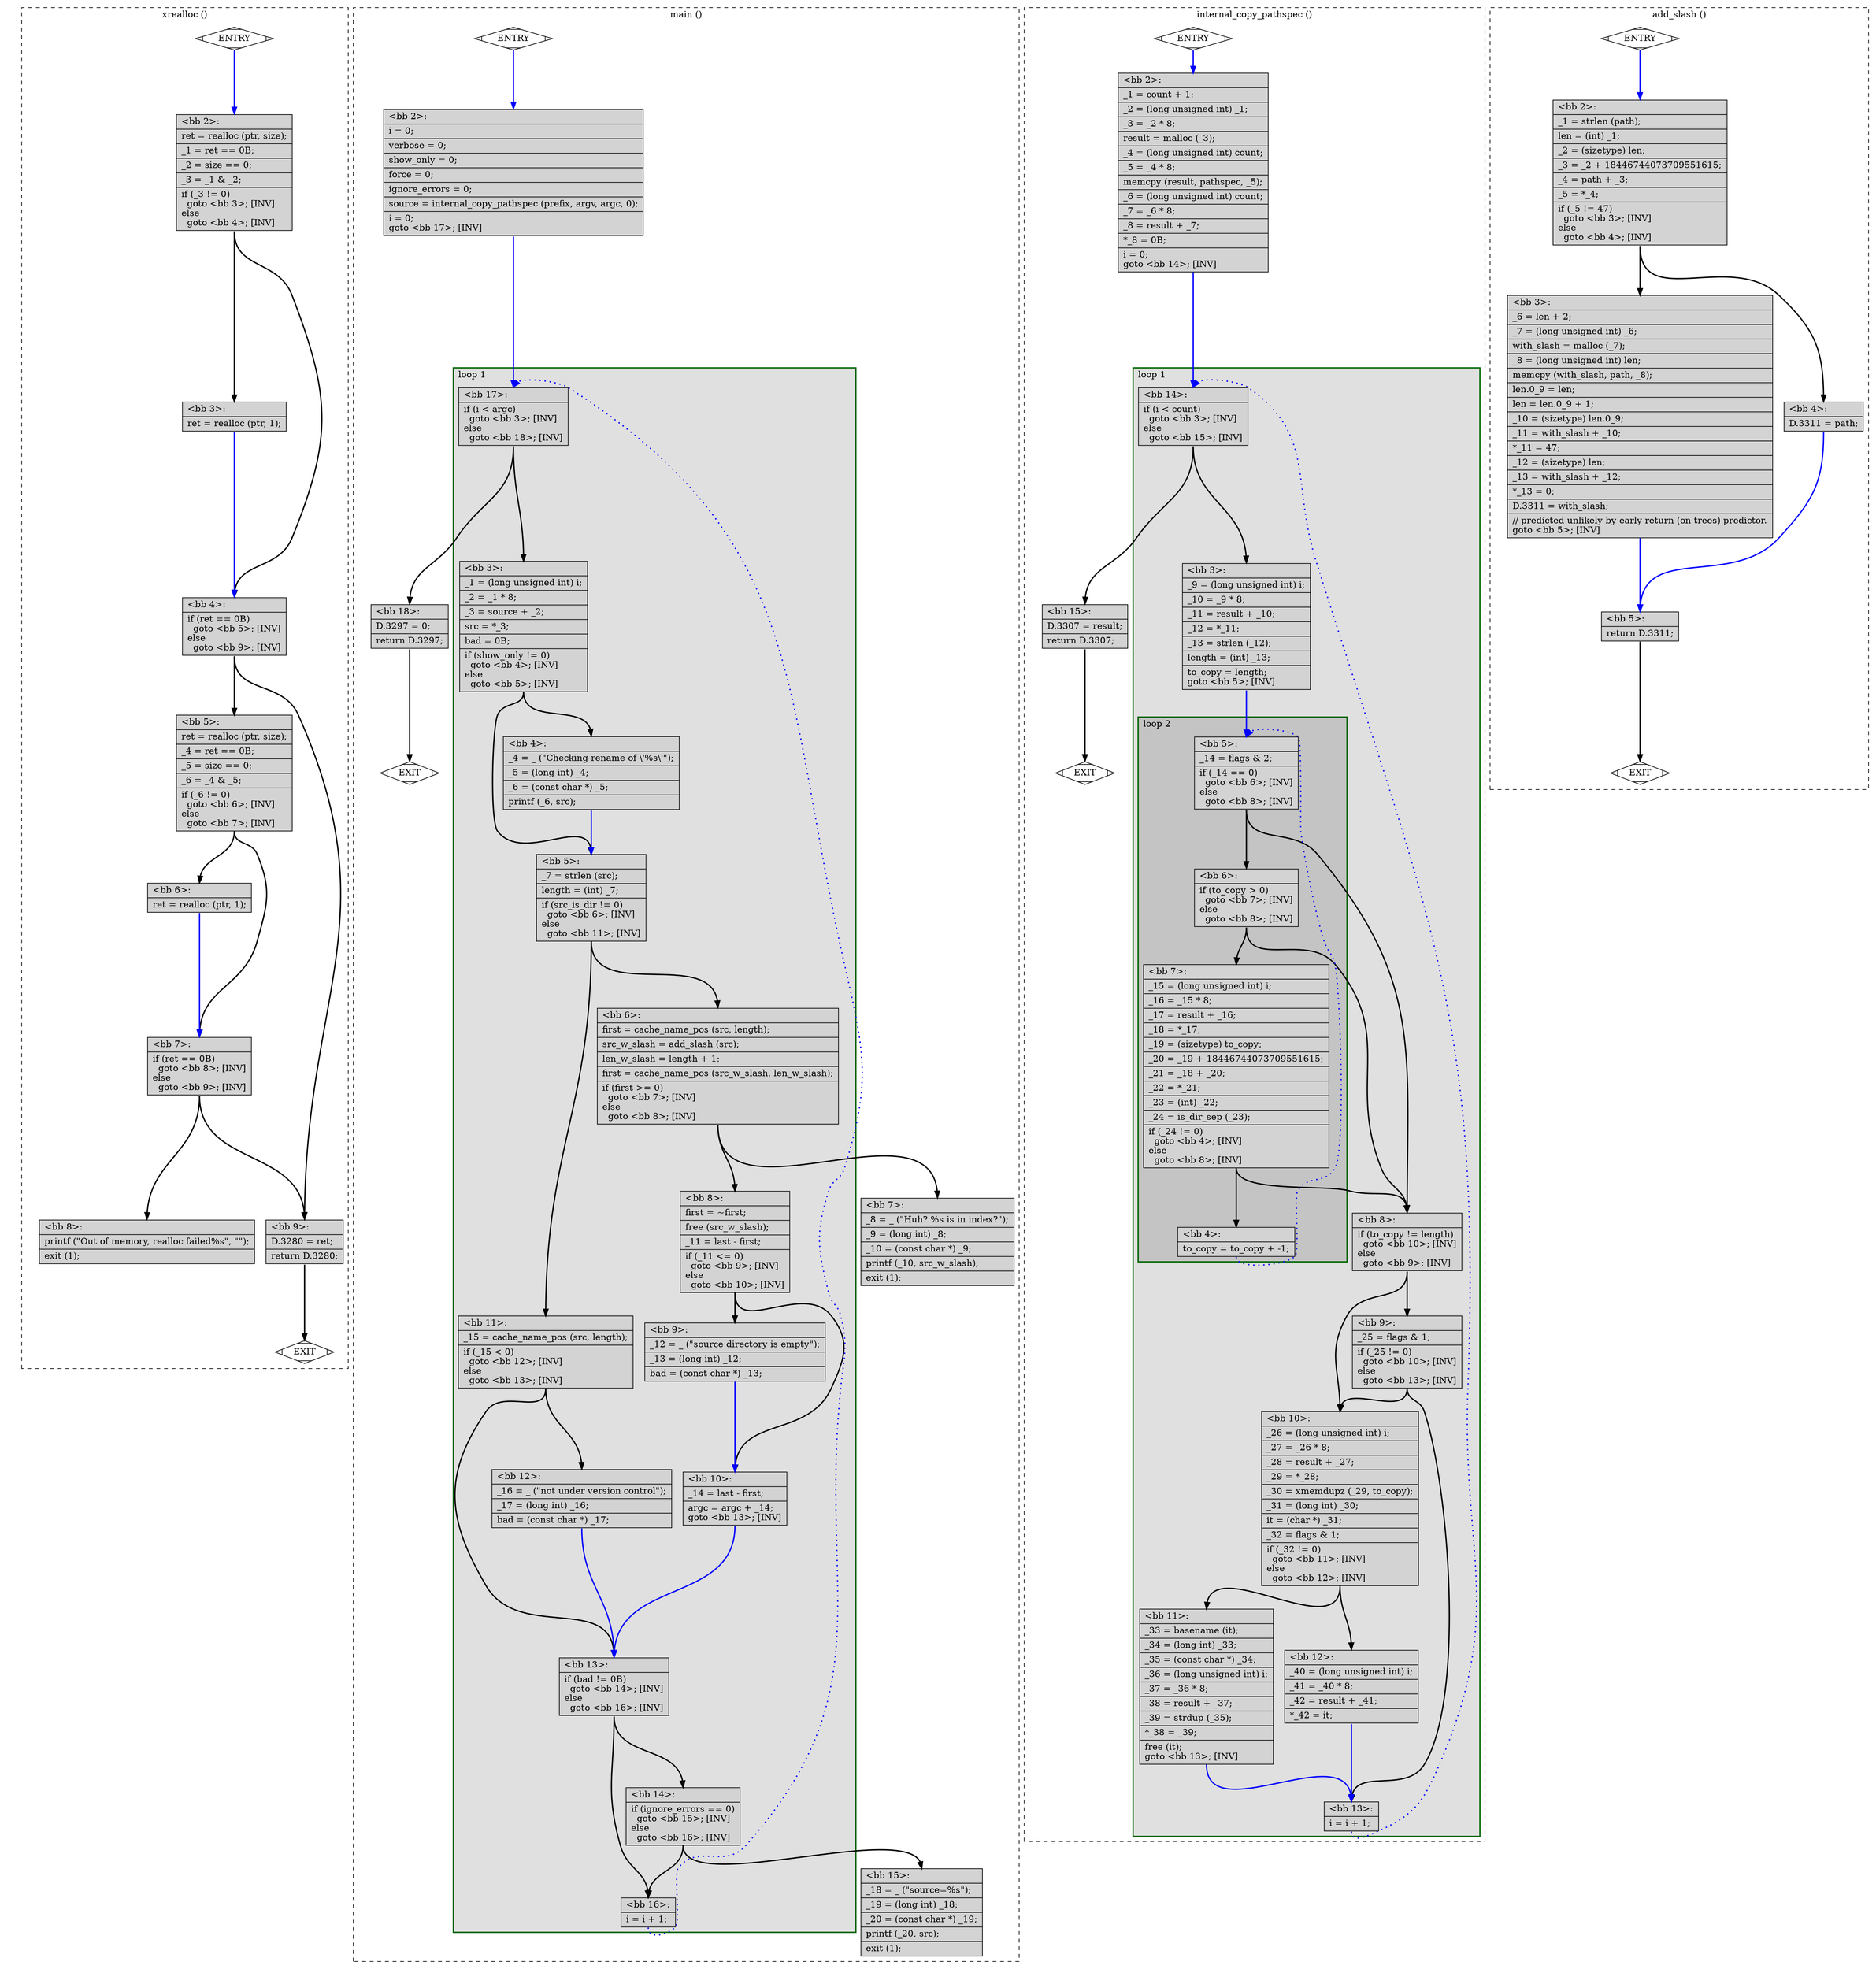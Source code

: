 digraph "test.o-git_uaf_6.c.015t.cfg" {
overlap=false;
subgraph "cluster_xrealloc" {
	style="dashed";
	color="black";
	label="xrealloc ()";
	fn_26_basic_block_0 [shape=Mdiamond,style=filled,fillcolor=white,label="ENTRY"];

	fn_26_basic_block_1 [shape=Mdiamond,style=filled,fillcolor=white,label="EXIT"];

	fn_26_basic_block_2 [shape=record,style=filled,fillcolor=lightgrey,label="{\<bb\ 2\>:\l\
|ret\ =\ realloc\ (ptr,\ size);\l\
|_1\ =\ ret\ ==\ 0B;\l\
|_2\ =\ size\ ==\ 0;\l\
|_3\ =\ _1\ &\ _2;\l\
|if\ (_3\ !=\ 0)\l\
\ \ goto\ \<bb\ 3\>;\ [INV]\l\
else\l\
\ \ goto\ \<bb\ 4\>;\ [INV]\l\
}"];

	fn_26_basic_block_3 [shape=record,style=filled,fillcolor=lightgrey,label="{\<bb\ 3\>:\l\
|ret\ =\ realloc\ (ptr,\ 1);\l\
}"];

	fn_26_basic_block_4 [shape=record,style=filled,fillcolor=lightgrey,label="{\<bb\ 4\>:\l\
|if\ (ret\ ==\ 0B)\l\
\ \ goto\ \<bb\ 5\>;\ [INV]\l\
else\l\
\ \ goto\ \<bb\ 9\>;\ [INV]\l\
}"];

	fn_26_basic_block_5 [shape=record,style=filled,fillcolor=lightgrey,label="{\<bb\ 5\>:\l\
|ret\ =\ realloc\ (ptr,\ size);\l\
|_4\ =\ ret\ ==\ 0B;\l\
|_5\ =\ size\ ==\ 0;\l\
|_6\ =\ _4\ &\ _5;\l\
|if\ (_6\ !=\ 0)\l\
\ \ goto\ \<bb\ 6\>;\ [INV]\l\
else\l\
\ \ goto\ \<bb\ 7\>;\ [INV]\l\
}"];

	fn_26_basic_block_6 [shape=record,style=filled,fillcolor=lightgrey,label="{\<bb\ 6\>:\l\
|ret\ =\ realloc\ (ptr,\ 1);\l\
}"];

	fn_26_basic_block_7 [shape=record,style=filled,fillcolor=lightgrey,label="{\<bb\ 7\>:\l\
|if\ (ret\ ==\ 0B)\l\
\ \ goto\ \<bb\ 8\>;\ [INV]\l\
else\l\
\ \ goto\ \<bb\ 9\>;\ [INV]\l\
}"];

	fn_26_basic_block_8 [shape=record,style=filled,fillcolor=lightgrey,label="{\<bb\ 8\>:\l\
|printf\ (\"Out\ of\ memory,\ realloc\ failed%s\",\ \"\");\l\
|exit\ (1);\l\
}"];

	fn_26_basic_block_9 [shape=record,style=filled,fillcolor=lightgrey,label="{\<bb\ 9\>:\l\
|D.3280\ =\ ret;\l\
|return\ D.3280;\l\
}"];

	fn_26_basic_block_0:s -> fn_26_basic_block_2:n [style="solid,bold",color=blue,weight=100,constraint=true];
	fn_26_basic_block_2:s -> fn_26_basic_block_3:n [style="solid,bold",color=black,weight=10,constraint=true];
	fn_26_basic_block_2:s -> fn_26_basic_block_4:n [style="solid,bold",color=black,weight=10,constraint=true];
	fn_26_basic_block_3:s -> fn_26_basic_block_4:n [style="solid,bold",color=blue,weight=100,constraint=true];
	fn_26_basic_block_4:s -> fn_26_basic_block_5:n [style="solid,bold",color=black,weight=10,constraint=true];
	fn_26_basic_block_4:s -> fn_26_basic_block_9:n [style="solid,bold",color=black,weight=10,constraint=true];
	fn_26_basic_block_5:s -> fn_26_basic_block_6:n [style="solid,bold",color=black,weight=10,constraint=true];
	fn_26_basic_block_5:s -> fn_26_basic_block_7:n [style="solid,bold",color=black,weight=10,constraint=true];
	fn_26_basic_block_6:s -> fn_26_basic_block_7:n [style="solid,bold",color=blue,weight=100,constraint=true];
	fn_26_basic_block_7:s -> fn_26_basic_block_8:n [style="solid,bold",color=black,weight=10,constraint=true];
	fn_26_basic_block_7:s -> fn_26_basic_block_9:n [style="solid,bold",color=black,weight=10,constraint=true];
	fn_26_basic_block_9:s -> fn_26_basic_block_1:n [style="solid,bold",color=black,weight=10,constraint=true];
	fn_26_basic_block_0:s -> fn_26_basic_block_1:n [style="invis",constraint=true];
}
subgraph "cluster_main" {
	style="dashed";
	color="black";
	label="main ()";
	subgraph cluster_29_1 {
	style="filled";
	color="darkgreen";
	fillcolor="grey88";
	label="loop 1";
	labeljust=l;
	penwidth=2;
	fn_29_basic_block_17 [shape=record,style=filled,fillcolor=lightgrey,label="{\<bb\ 17\>:\l\
|if\ (i\ \<\ argc)\l\
\ \ goto\ \<bb\ 3\>;\ [INV]\l\
else\l\
\ \ goto\ \<bb\ 18\>;\ [INV]\l\
}"];

	fn_29_basic_block_3 [shape=record,style=filled,fillcolor=lightgrey,label="{\<bb\ 3\>:\l\
|_1\ =\ (long\ unsigned\ int)\ i;\l\
|_2\ =\ _1\ *\ 8;\l\
|_3\ =\ source\ +\ _2;\l\
|src\ =\ *_3;\l\
|bad\ =\ 0B;\l\
|if\ (show_only\ !=\ 0)\l\
\ \ goto\ \<bb\ 4\>;\ [INV]\l\
else\l\
\ \ goto\ \<bb\ 5\>;\ [INV]\l\
}"];

	fn_29_basic_block_4 [shape=record,style=filled,fillcolor=lightgrey,label="{\<bb\ 4\>:\l\
|_4\ =\ _\ (\"Checking\ rename\ of\ \\'%s\\'\");\l\
|_5\ =\ (long\ int)\ _4;\l\
|_6\ =\ (const\ char\ *)\ _5;\l\
|printf\ (_6,\ src);\l\
}"];

	fn_29_basic_block_5 [shape=record,style=filled,fillcolor=lightgrey,label="{\<bb\ 5\>:\l\
|_7\ =\ strlen\ (src);\l\
|length\ =\ (int)\ _7;\l\
|if\ (src_is_dir\ !=\ 0)\l\
\ \ goto\ \<bb\ 6\>;\ [INV]\l\
else\l\
\ \ goto\ \<bb\ 11\>;\ [INV]\l\
}"];

	fn_29_basic_block_6 [shape=record,style=filled,fillcolor=lightgrey,label="{\<bb\ 6\>:\l\
|first\ =\ cache_name_pos\ (src,\ length);\l\
|src_w_slash\ =\ add_slash\ (src);\l\
|len_w_slash\ =\ length\ +\ 1;\l\
|first\ =\ cache_name_pos\ (src_w_slash,\ len_w_slash);\l\
|if\ (first\ \>=\ 0)\l\
\ \ goto\ \<bb\ 7\>;\ [INV]\l\
else\l\
\ \ goto\ \<bb\ 8\>;\ [INV]\l\
}"];

	fn_29_basic_block_11 [shape=record,style=filled,fillcolor=lightgrey,label="{\<bb\ 11\>:\l\
|_15\ =\ cache_name_pos\ (src,\ length);\l\
|if\ (_15\ \<\ 0)\l\
\ \ goto\ \<bb\ 12\>;\ [INV]\l\
else\l\
\ \ goto\ \<bb\ 13\>;\ [INV]\l\
}"];

	fn_29_basic_block_8 [shape=record,style=filled,fillcolor=lightgrey,label="{\<bb\ 8\>:\l\
|first\ =\ ~first;\l\
|free\ (src_w_slash);\l\
|_11\ =\ last\ -\ first;\l\
|if\ (_11\ \<=\ 0)\l\
\ \ goto\ \<bb\ 9\>;\ [INV]\l\
else\l\
\ \ goto\ \<bb\ 10\>;\ [INV]\l\
}"];

	fn_29_basic_block_12 [shape=record,style=filled,fillcolor=lightgrey,label="{\<bb\ 12\>:\l\
|_16\ =\ _\ (\"not\ under\ version\ control\");\l\
|_17\ =\ (long\ int)\ _16;\l\
|bad\ =\ (const\ char\ *)\ _17;\l\
}"];

	fn_29_basic_block_13 [shape=record,style=filled,fillcolor=lightgrey,label="{\<bb\ 13\>:\l\
|if\ (bad\ !=\ 0B)\l\
\ \ goto\ \<bb\ 14\>;\ [INV]\l\
else\l\
\ \ goto\ \<bb\ 16\>;\ [INV]\l\
}"];

	fn_29_basic_block_9 [shape=record,style=filled,fillcolor=lightgrey,label="{\<bb\ 9\>:\l\
|_12\ =\ _\ (\"source\ directory\ is\ empty\");\l\
|_13\ =\ (long\ int)\ _12;\l\
|bad\ =\ (const\ char\ *)\ _13;\l\
}"];

	fn_29_basic_block_10 [shape=record,style=filled,fillcolor=lightgrey,label="{\<bb\ 10\>:\l\
|_14\ =\ last\ -\ first;\l\
|argc\ =\ argc\ +\ _14;\l\
goto\ \<bb\ 13\>;\ [INV]\l\
}"];

	fn_29_basic_block_14 [shape=record,style=filled,fillcolor=lightgrey,label="{\<bb\ 14\>:\l\
|if\ (ignore_errors\ ==\ 0)\l\
\ \ goto\ \<bb\ 15\>;\ [INV]\l\
else\l\
\ \ goto\ \<bb\ 16\>;\ [INV]\l\
}"];

	fn_29_basic_block_16 [shape=record,style=filled,fillcolor=lightgrey,label="{\<bb\ 16\>:\l\
|i\ =\ i\ +\ 1;\l\
}"];

	}
	fn_29_basic_block_0 [shape=Mdiamond,style=filled,fillcolor=white,label="ENTRY"];

	fn_29_basic_block_1 [shape=Mdiamond,style=filled,fillcolor=white,label="EXIT"];

	fn_29_basic_block_2 [shape=record,style=filled,fillcolor=lightgrey,label="{\<bb\ 2\>:\l\
|i\ =\ 0;\l\
|verbose\ =\ 0;\l\
|show_only\ =\ 0;\l\
|force\ =\ 0;\l\
|ignore_errors\ =\ 0;\l\
|source\ =\ internal_copy_pathspec\ (prefix,\ argv,\ argc,\ 0);\l\
|i\ =\ 0;\l\
goto\ \<bb\ 17\>;\ [INV]\l\
}"];

	fn_29_basic_block_7 [shape=record,style=filled,fillcolor=lightgrey,label="{\<bb\ 7\>:\l\
|_8\ =\ _\ (\"Huh?\ %s\ is\ in\ index?\");\l\
|_9\ =\ (long\ int)\ _8;\l\
|_10\ =\ (const\ char\ *)\ _9;\l\
|printf\ (_10,\ src_w_slash);\l\
|exit\ (1);\l\
}"];

	fn_29_basic_block_15 [shape=record,style=filled,fillcolor=lightgrey,label="{\<bb\ 15\>:\l\
|_18\ =\ _\ (\"source=%s\");\l\
|_19\ =\ (long\ int)\ _18;\l\
|_20\ =\ (const\ char\ *)\ _19;\l\
|printf\ (_20,\ src);\l\
|exit\ (1);\l\
}"];

	fn_29_basic_block_18 [shape=record,style=filled,fillcolor=lightgrey,label="{\<bb\ 18\>:\l\
|D.3297\ =\ 0;\l\
|return\ D.3297;\l\
}"];

	fn_29_basic_block_0:s -> fn_29_basic_block_2:n [style="solid,bold",color=blue,weight=100,constraint=true];
	fn_29_basic_block_2:s -> fn_29_basic_block_17:n [style="solid,bold",color=blue,weight=100,constraint=true];
	fn_29_basic_block_3:s -> fn_29_basic_block_4:n [style="solid,bold",color=black,weight=10,constraint=true];
	fn_29_basic_block_3:s -> fn_29_basic_block_5:n [style="solid,bold",color=black,weight=10,constraint=true];
	fn_29_basic_block_4:s -> fn_29_basic_block_5:n [style="solid,bold",color=blue,weight=100,constraint=true];
	fn_29_basic_block_5:s -> fn_29_basic_block_6:n [style="solid,bold",color=black,weight=10,constraint=true];
	fn_29_basic_block_5:s -> fn_29_basic_block_11:n [style="solid,bold",color=black,weight=10,constraint=true];
	fn_29_basic_block_6:s -> fn_29_basic_block_7:n [style="solid,bold",color=black,weight=10,constraint=true];
	fn_29_basic_block_6:s -> fn_29_basic_block_8:n [style="solid,bold",color=black,weight=10,constraint=true];
	fn_29_basic_block_8:s -> fn_29_basic_block_9:n [style="solid,bold",color=black,weight=10,constraint=true];
	fn_29_basic_block_8:s -> fn_29_basic_block_10:n [style="solid,bold",color=black,weight=10,constraint=true];
	fn_29_basic_block_9:s -> fn_29_basic_block_10:n [style="solid,bold",color=blue,weight=100,constraint=true];
	fn_29_basic_block_10:s -> fn_29_basic_block_13:n [style="solid,bold",color=blue,weight=100,constraint=true];
	fn_29_basic_block_11:s -> fn_29_basic_block_12:n [style="solid,bold",color=black,weight=10,constraint=true];
	fn_29_basic_block_11:s -> fn_29_basic_block_13:n [style="solid,bold",color=black,weight=10,constraint=true];
	fn_29_basic_block_12:s -> fn_29_basic_block_13:n [style="solid,bold",color=blue,weight=100,constraint=true];
	fn_29_basic_block_13:s -> fn_29_basic_block_14:n [style="solid,bold",color=black,weight=10,constraint=true];
	fn_29_basic_block_13:s -> fn_29_basic_block_16:n [style="solid,bold",color=black,weight=10,constraint=true];
	fn_29_basic_block_14:s -> fn_29_basic_block_15:n [style="solid,bold",color=black,weight=10,constraint=true];
	fn_29_basic_block_14:s -> fn_29_basic_block_16:n [style="solid,bold",color=black,weight=10,constraint=true];
	fn_29_basic_block_16:s -> fn_29_basic_block_17:n [style="dotted,bold",color=blue,weight=10,constraint=false];
	fn_29_basic_block_17:s -> fn_29_basic_block_3:n [style="solid,bold",color=black,weight=10,constraint=true];
	fn_29_basic_block_17:s -> fn_29_basic_block_18:n [style="solid,bold",color=black,weight=10,constraint=true];
	fn_29_basic_block_18:s -> fn_29_basic_block_1:n [style="solid,bold",color=black,weight=10,constraint=true];
	fn_29_basic_block_0:s -> fn_29_basic_block_1:n [style="invis",constraint=true];
}
subgraph "cluster_internal_copy_pathspec" {
	style="dashed";
	color="black";
	label="internal_copy_pathspec ()";
	subgraph cluster_27_1 {
	style="filled";
	color="darkgreen";
	fillcolor="grey88";
	label="loop 1";
	labeljust=l;
	penwidth=2;
	subgraph cluster_27_2 {
	style="filled";
	color="darkgreen";
	fillcolor="grey77";
	label="loop 2";
	labeljust=l;
	penwidth=2;
	fn_27_basic_block_5 [shape=record,style=filled,fillcolor=lightgrey,label="{\<bb\ 5\>:\l\
|_14\ =\ flags\ &\ 2;\l\
|if\ (_14\ ==\ 0)\l\
\ \ goto\ \<bb\ 6\>;\ [INV]\l\
else\l\
\ \ goto\ \<bb\ 8\>;\ [INV]\l\
}"];

	fn_27_basic_block_6 [shape=record,style=filled,fillcolor=lightgrey,label="{\<bb\ 6\>:\l\
|if\ (to_copy\ \>\ 0)\l\
\ \ goto\ \<bb\ 7\>;\ [INV]\l\
else\l\
\ \ goto\ \<bb\ 8\>;\ [INV]\l\
}"];

	fn_27_basic_block_7 [shape=record,style=filled,fillcolor=lightgrey,label="{\<bb\ 7\>:\l\
|_15\ =\ (long\ unsigned\ int)\ i;\l\
|_16\ =\ _15\ *\ 8;\l\
|_17\ =\ result\ +\ _16;\l\
|_18\ =\ *_17;\l\
|_19\ =\ (sizetype)\ to_copy;\l\
|_20\ =\ _19\ +\ 18446744073709551615;\l\
|_21\ =\ _18\ +\ _20;\l\
|_22\ =\ *_21;\l\
|_23\ =\ (int)\ _22;\l\
|_24\ =\ is_dir_sep\ (_23);\l\
|if\ (_24\ !=\ 0)\l\
\ \ goto\ \<bb\ 4\>;\ [INV]\l\
else\l\
\ \ goto\ \<bb\ 8\>;\ [INV]\l\
}"];

	fn_27_basic_block_4 [shape=record,style=filled,fillcolor=lightgrey,label="{\<bb\ 4\>:\l\
|to_copy\ =\ to_copy\ +\ -1;\l\
}"];

	}
	fn_27_basic_block_14 [shape=record,style=filled,fillcolor=lightgrey,label="{\<bb\ 14\>:\l\
|if\ (i\ \<\ count)\l\
\ \ goto\ \<bb\ 3\>;\ [INV]\l\
else\l\
\ \ goto\ \<bb\ 15\>;\ [INV]\l\
}"];

	fn_27_basic_block_3 [shape=record,style=filled,fillcolor=lightgrey,label="{\<bb\ 3\>:\l\
|_9\ =\ (long\ unsigned\ int)\ i;\l\
|_10\ =\ _9\ *\ 8;\l\
|_11\ =\ result\ +\ _10;\l\
|_12\ =\ *_11;\l\
|_13\ =\ strlen\ (_12);\l\
|length\ =\ (int)\ _13;\l\
|to_copy\ =\ length;\l\
goto\ \<bb\ 5\>;\ [INV]\l\
}"];

	fn_27_basic_block_8 [shape=record,style=filled,fillcolor=lightgrey,label="{\<bb\ 8\>:\l\
|if\ (to_copy\ !=\ length)\l\
\ \ goto\ \<bb\ 10\>;\ [INV]\l\
else\l\
\ \ goto\ \<bb\ 9\>;\ [INV]\l\
}"];

	fn_27_basic_block_10 [shape=record,style=filled,fillcolor=lightgrey,label="{\<bb\ 10\>:\l\
|_26\ =\ (long\ unsigned\ int)\ i;\l\
|_27\ =\ _26\ *\ 8;\l\
|_28\ =\ result\ +\ _27;\l\
|_29\ =\ *_28;\l\
|_30\ =\ xmemdupz\ (_29,\ to_copy);\l\
|_31\ =\ (long\ int)\ _30;\l\
|it\ =\ (char\ *)\ _31;\l\
|_32\ =\ flags\ &\ 1;\l\
|if\ (_32\ !=\ 0)\l\
\ \ goto\ \<bb\ 11\>;\ [INV]\l\
else\l\
\ \ goto\ \<bb\ 12\>;\ [INV]\l\
}"];

	fn_27_basic_block_9 [shape=record,style=filled,fillcolor=lightgrey,label="{\<bb\ 9\>:\l\
|_25\ =\ flags\ &\ 1;\l\
|if\ (_25\ !=\ 0)\l\
\ \ goto\ \<bb\ 10\>;\ [INV]\l\
else\l\
\ \ goto\ \<bb\ 13\>;\ [INV]\l\
}"];

	fn_27_basic_block_11 [shape=record,style=filled,fillcolor=lightgrey,label="{\<bb\ 11\>:\l\
|_33\ =\ basename\ (it);\l\
|_34\ =\ (long\ int)\ _33;\l\
|_35\ =\ (const\ char\ *)\ _34;\l\
|_36\ =\ (long\ unsigned\ int)\ i;\l\
|_37\ =\ _36\ *\ 8;\l\
|_38\ =\ result\ +\ _37;\l\
|_39\ =\ strdup\ (_35);\l\
|*_38\ =\ _39;\l\
|free\ (it);\l\
goto\ \<bb\ 13\>;\ [INV]\l\
}"];

	fn_27_basic_block_12 [shape=record,style=filled,fillcolor=lightgrey,label="{\<bb\ 12\>:\l\
|_40\ =\ (long\ unsigned\ int)\ i;\l\
|_41\ =\ _40\ *\ 8;\l\
|_42\ =\ result\ +\ _41;\l\
|*_42\ =\ it;\l\
}"];

	fn_27_basic_block_13 [shape=record,style=filled,fillcolor=lightgrey,label="{\<bb\ 13\>:\l\
|i\ =\ i\ +\ 1;\l\
}"];

	}
	fn_27_basic_block_0 [shape=Mdiamond,style=filled,fillcolor=white,label="ENTRY"];

	fn_27_basic_block_1 [shape=Mdiamond,style=filled,fillcolor=white,label="EXIT"];

	fn_27_basic_block_2 [shape=record,style=filled,fillcolor=lightgrey,label="{\<bb\ 2\>:\l\
|_1\ =\ count\ +\ 1;\l\
|_2\ =\ (long\ unsigned\ int)\ _1;\l\
|_3\ =\ _2\ *\ 8;\l\
|result\ =\ malloc\ (_3);\l\
|_4\ =\ (long\ unsigned\ int)\ count;\l\
|_5\ =\ _4\ *\ 8;\l\
|memcpy\ (result,\ pathspec,\ _5);\l\
|_6\ =\ (long\ unsigned\ int)\ count;\l\
|_7\ =\ _6\ *\ 8;\l\
|_8\ =\ result\ +\ _7;\l\
|*_8\ =\ 0B;\l\
|i\ =\ 0;\l\
goto\ \<bb\ 14\>;\ [INV]\l\
}"];

	fn_27_basic_block_15 [shape=record,style=filled,fillcolor=lightgrey,label="{\<bb\ 15\>:\l\
|D.3307\ =\ result;\l\
|return\ D.3307;\l\
}"];

	fn_27_basic_block_0:s -> fn_27_basic_block_2:n [style="solid,bold",color=blue,weight=100,constraint=true];
	fn_27_basic_block_2:s -> fn_27_basic_block_14:n [style="solid,bold",color=blue,weight=100,constraint=true];
	fn_27_basic_block_3:s -> fn_27_basic_block_5:n [style="solid,bold",color=blue,weight=100,constraint=true];
	fn_27_basic_block_4:s -> fn_27_basic_block_5:n [style="dotted,bold",color=blue,weight=10,constraint=false];
	fn_27_basic_block_5:s -> fn_27_basic_block_6:n [style="solid,bold",color=black,weight=10,constraint=true];
	fn_27_basic_block_5:s -> fn_27_basic_block_8:n [style="solid,bold",color=black,weight=10,constraint=true];
	fn_27_basic_block_6:s -> fn_27_basic_block_7:n [style="solid,bold",color=black,weight=10,constraint=true];
	fn_27_basic_block_6:s -> fn_27_basic_block_8:n [style="solid,bold",color=black,weight=10,constraint=true];
	fn_27_basic_block_7:s -> fn_27_basic_block_4:n [style="solid,bold",color=black,weight=10,constraint=true];
	fn_27_basic_block_7:s -> fn_27_basic_block_8:n [style="solid,bold",color=black,weight=10,constraint=true];
	fn_27_basic_block_8:s -> fn_27_basic_block_10:n [style="solid,bold",color=black,weight=10,constraint=true];
	fn_27_basic_block_8:s -> fn_27_basic_block_9:n [style="solid,bold",color=black,weight=10,constraint=true];
	fn_27_basic_block_9:s -> fn_27_basic_block_10:n [style="solid,bold",color=black,weight=10,constraint=true];
	fn_27_basic_block_9:s -> fn_27_basic_block_13:n [style="solid,bold",color=black,weight=10,constraint=true];
	fn_27_basic_block_10:s -> fn_27_basic_block_11:n [style="solid,bold",color=black,weight=10,constraint=true];
	fn_27_basic_block_10:s -> fn_27_basic_block_12:n [style="solid,bold",color=black,weight=10,constraint=true];
	fn_27_basic_block_11:s -> fn_27_basic_block_13:n [style="solid,bold",color=blue,weight=100,constraint=true];
	fn_27_basic_block_12:s -> fn_27_basic_block_13:n [style="solid,bold",color=blue,weight=100,constraint=true];
	fn_27_basic_block_13:s -> fn_27_basic_block_14:n [style="dotted,bold",color=blue,weight=10,constraint=false];
	fn_27_basic_block_14:s -> fn_27_basic_block_3:n [style="solid,bold",color=black,weight=10,constraint=true];
	fn_27_basic_block_14:s -> fn_27_basic_block_15:n [style="solid,bold",color=black,weight=10,constraint=true];
	fn_27_basic_block_15:s -> fn_27_basic_block_1:n [style="solid,bold",color=black,weight=10,constraint=true];
	fn_27_basic_block_0:s -> fn_27_basic_block_1:n [style="invis",constraint=true];
}
subgraph "cluster_add_slash" {
	style="dashed";
	color="black";
	label="add_slash ()";
	fn_28_basic_block_0 [shape=Mdiamond,style=filled,fillcolor=white,label="ENTRY"];

	fn_28_basic_block_1 [shape=Mdiamond,style=filled,fillcolor=white,label="EXIT"];

	fn_28_basic_block_2 [shape=record,style=filled,fillcolor=lightgrey,label="{\<bb\ 2\>:\l\
|_1\ =\ strlen\ (path);\l\
|len\ =\ (int)\ _1;\l\
|_2\ =\ (sizetype)\ len;\l\
|_3\ =\ _2\ +\ 18446744073709551615;\l\
|_4\ =\ path\ +\ _3;\l\
|_5\ =\ *_4;\l\
|if\ (_5\ !=\ 47)\l\
\ \ goto\ \<bb\ 3\>;\ [INV]\l\
else\l\
\ \ goto\ \<bb\ 4\>;\ [INV]\l\
}"];

	fn_28_basic_block_3 [shape=record,style=filled,fillcolor=lightgrey,label="{\<bb\ 3\>:\l\
|_6\ =\ len\ +\ 2;\l\
|_7\ =\ (long\ unsigned\ int)\ _6;\l\
|with_slash\ =\ malloc\ (_7);\l\
|_8\ =\ (long\ unsigned\ int)\ len;\l\
|memcpy\ (with_slash,\ path,\ _8);\l\
|len.0_9\ =\ len;\l\
|len\ =\ len.0_9\ +\ 1;\l\
|_10\ =\ (sizetype)\ len.0_9;\l\
|_11\ =\ with_slash\ +\ _10;\l\
|*_11\ =\ 47;\l\
|_12\ =\ (sizetype)\ len;\l\
|_13\ =\ with_slash\ +\ _12;\l\
|*_13\ =\ 0;\l\
|D.3311\ =\ with_slash;\l\
|//\ predicted\ unlikely\ by\ early\ return\ (on\ trees)\ predictor.\l\
goto\ \<bb\ 5\>;\ [INV]\l\
}"];

	fn_28_basic_block_4 [shape=record,style=filled,fillcolor=lightgrey,label="{\<bb\ 4\>:\l\
|D.3311\ =\ path;\l\
}"];

	fn_28_basic_block_5 [shape=record,style=filled,fillcolor=lightgrey,label="{\<bb\ 5\>:\l\
|return\ D.3311;\l\
}"];

	fn_28_basic_block_0:s -> fn_28_basic_block_2:n [style="solid,bold",color=blue,weight=100,constraint=true];
	fn_28_basic_block_2:s -> fn_28_basic_block_3:n [style="solid,bold",color=black,weight=10,constraint=true];
	fn_28_basic_block_2:s -> fn_28_basic_block_4:n [style="solid,bold",color=black,weight=10,constraint=true];
	fn_28_basic_block_3:s -> fn_28_basic_block_5:n [style="solid,bold",color=blue,weight=100,constraint=true];
	fn_28_basic_block_4:s -> fn_28_basic_block_5:n [style="solid,bold",color=blue,weight=100,constraint=true];
	fn_28_basic_block_5:s -> fn_28_basic_block_1:n [style="solid,bold",color=black,weight=10,constraint=true];
	fn_28_basic_block_0:s -> fn_28_basic_block_1:n [style="invis",constraint=true];
}
}
